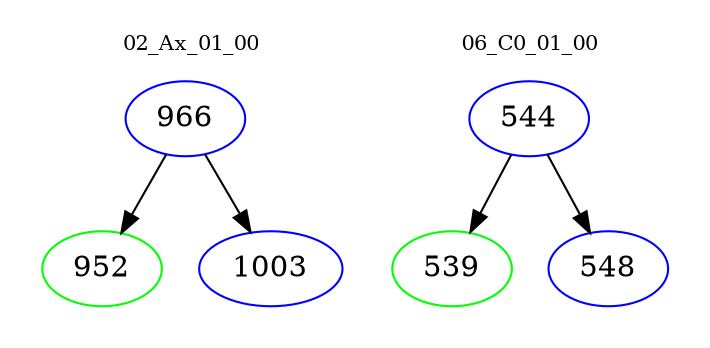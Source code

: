 digraph{
subgraph cluster_0 {
color = white
label = "02_Ax_01_00";
fontsize=10;
T0_966 [label="966", color="blue"]
T0_966 -> T0_952 [color="black"]
T0_952 [label="952", color="green"]
T0_966 -> T0_1003 [color="black"]
T0_1003 [label="1003", color="blue"]
}
subgraph cluster_1 {
color = white
label = "06_C0_01_00";
fontsize=10;
T1_544 [label="544", color="blue"]
T1_544 -> T1_539 [color="black"]
T1_539 [label="539", color="green"]
T1_544 -> T1_548 [color="black"]
T1_548 [label="548", color="blue"]
}
}
